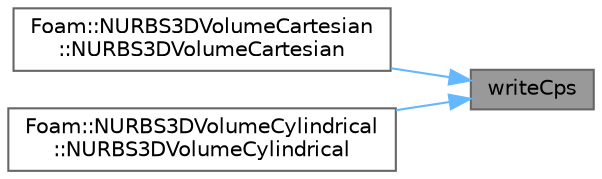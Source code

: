 digraph "writeCps"
{
 // LATEX_PDF_SIZE
  bgcolor="transparent";
  edge [fontname=Helvetica,fontsize=10,labelfontname=Helvetica,labelfontsize=10];
  node [fontname=Helvetica,fontsize=10,shape=box,height=0.2,width=0.4];
  rankdir="RL";
  Node1 [id="Node000001",label="writeCps",height=0.2,width=0.4,color="gray40", fillcolor="grey60", style="filled", fontcolor="black",tooltip=" "];
  Node1 -> Node2 [id="edge1_Node000001_Node000002",dir="back",color="steelblue1",style="solid",tooltip=" "];
  Node2 [id="Node000002",label="Foam::NURBS3DVolumeCartesian\l::NURBS3DVolumeCartesian",height=0.2,width=0.4,color="grey40", fillcolor="white", style="filled",URL="$classFoam_1_1NURBS3DVolumeCartesian.html#a2f0cb47fdcdf9d1de28e0e76d2ea0480",tooltip=" "];
  Node1 -> Node3 [id="edge2_Node000001_Node000003",dir="back",color="steelblue1",style="solid",tooltip=" "];
  Node3 [id="Node000003",label="Foam::NURBS3DVolumeCylindrical\l::NURBS3DVolumeCylindrical",height=0.2,width=0.4,color="grey40", fillcolor="white", style="filled",URL="$classFoam_1_1NURBS3DVolumeCylindrical.html#ae0c6116e9348aca56b34b8617498c6ee",tooltip=" "];
}
